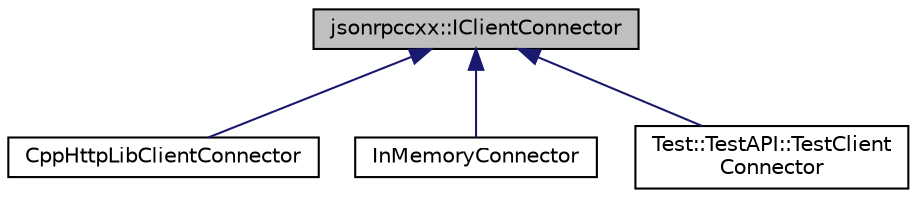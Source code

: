 digraph "jsonrpccxx::IClientConnector"
{
  edge [fontname="Helvetica",fontsize="10",labelfontname="Helvetica",labelfontsize="10"];
  node [fontname="Helvetica",fontsize="10",shape=record];
  Node0 [label="jsonrpccxx::IClientConnector",height=0.2,width=0.4,color="black", fillcolor="grey75", style="filled", fontcolor="black"];
  Node0 -> Node1 [dir="back",color="midnightblue",fontsize="10",style="solid",fontname="Helvetica"];
  Node1 [label="CppHttpLibClientConnector",height=0.2,width=0.4,color="black", fillcolor="white", style="filled",URL="$classCppHttpLibClientConnector.html"];
  Node0 -> Node2 [dir="back",color="midnightblue",fontsize="10",style="solid",fontname="Helvetica"];
  Node2 [label="InMemoryConnector",height=0.2,width=0.4,color="black", fillcolor="white", style="filled",URL="$classInMemoryConnector.html"];
  Node0 -> Node3 [dir="back",color="midnightblue",fontsize="10",style="solid",fontname="Helvetica"];
  Node3 [label="Test::TestAPI::TestClient\lConnector",height=0.2,width=0.4,color="black", fillcolor="white", style="filled",URL="$classTest_1_1TestAPI_1_1TestClientConnector.html"];
}
